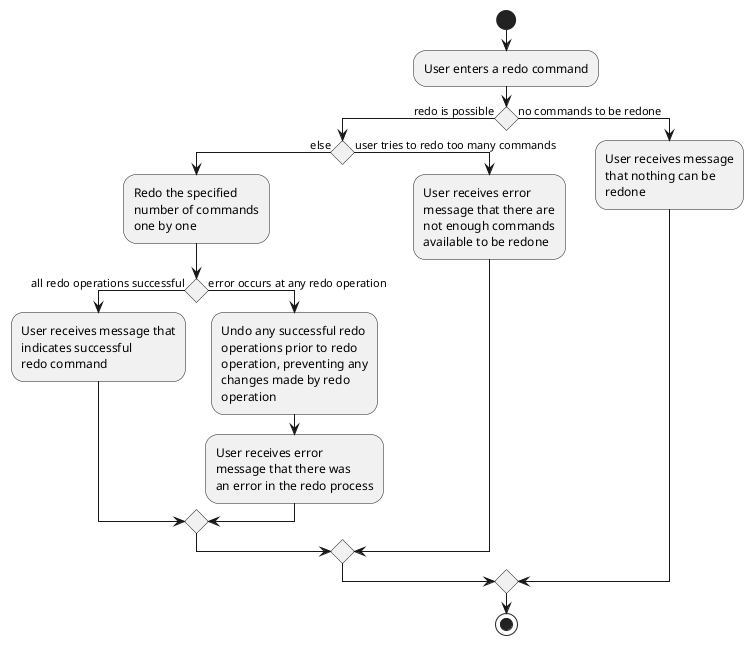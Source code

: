 @startuml

start
:User enters a redo command;
if () then (redo is possible)
    if () then (else)
        :Redo the specified
        number of commands
        one by one;
        if () then (all redo operations successful)
            :User receives message that
            indicates successful
            redo command;
        else (error occurs at any redo operation)
            :Undo any successful redo
            operations prior to redo
            operation, preventing any
            changes made by redo
            operation;
            :User receives error
            message that there was
            an error in the redo process;
        endif
    else (user tries to redo too many commands)
        :User receives error
        message that there are
        not enough commands
        available to be redone;
    endif
else (no commands to be redone)
    :User receives message
    that nothing can be
    redone;
endif
stop

@enduml
